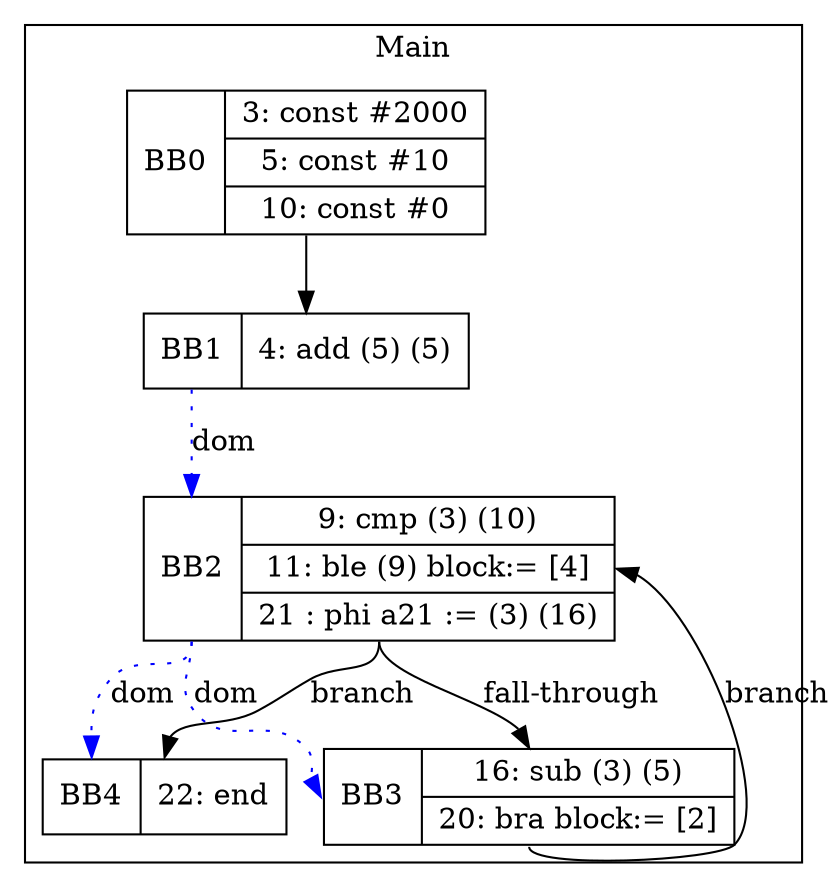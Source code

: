 digraph G {
node [shape=record];
subgraph cluster_main{
label = "Main";
BB0 [shape=record, label="<b>BB0|{3: const #2000|5: const #10|10: const #0}"];
BB1 [shape=record, label="<b>BB1|{4: add (5) (5)}"];
BB2 [shape=record, label="<b>BB2|{9: cmp (3) (10)|11: ble (9) block:= [4]|21 : phi a21 := (3) (16)}"];
BB3 [shape=record, label="<b>BB3|{16: sub (3) (5)|20: bra block:= [2]}"];
BB4 [shape=record, label="<b>BB4|{22: end}"];
}
BB0:s -> BB1:n ;
BB2:b -> BB3:b [color=blue, style=dotted, label="dom"];
BB2:b -> BB4:b [color=blue, style=dotted, label="dom"];
BB1:b -> BB2:b [color=blue, style=dotted, label="dom"];
BB2:s -> BB4:n [label="branch"];
BB3:s -> BB2:e [label="branch"];
BB2:s -> BB3:n [label="fall-through"];
}
